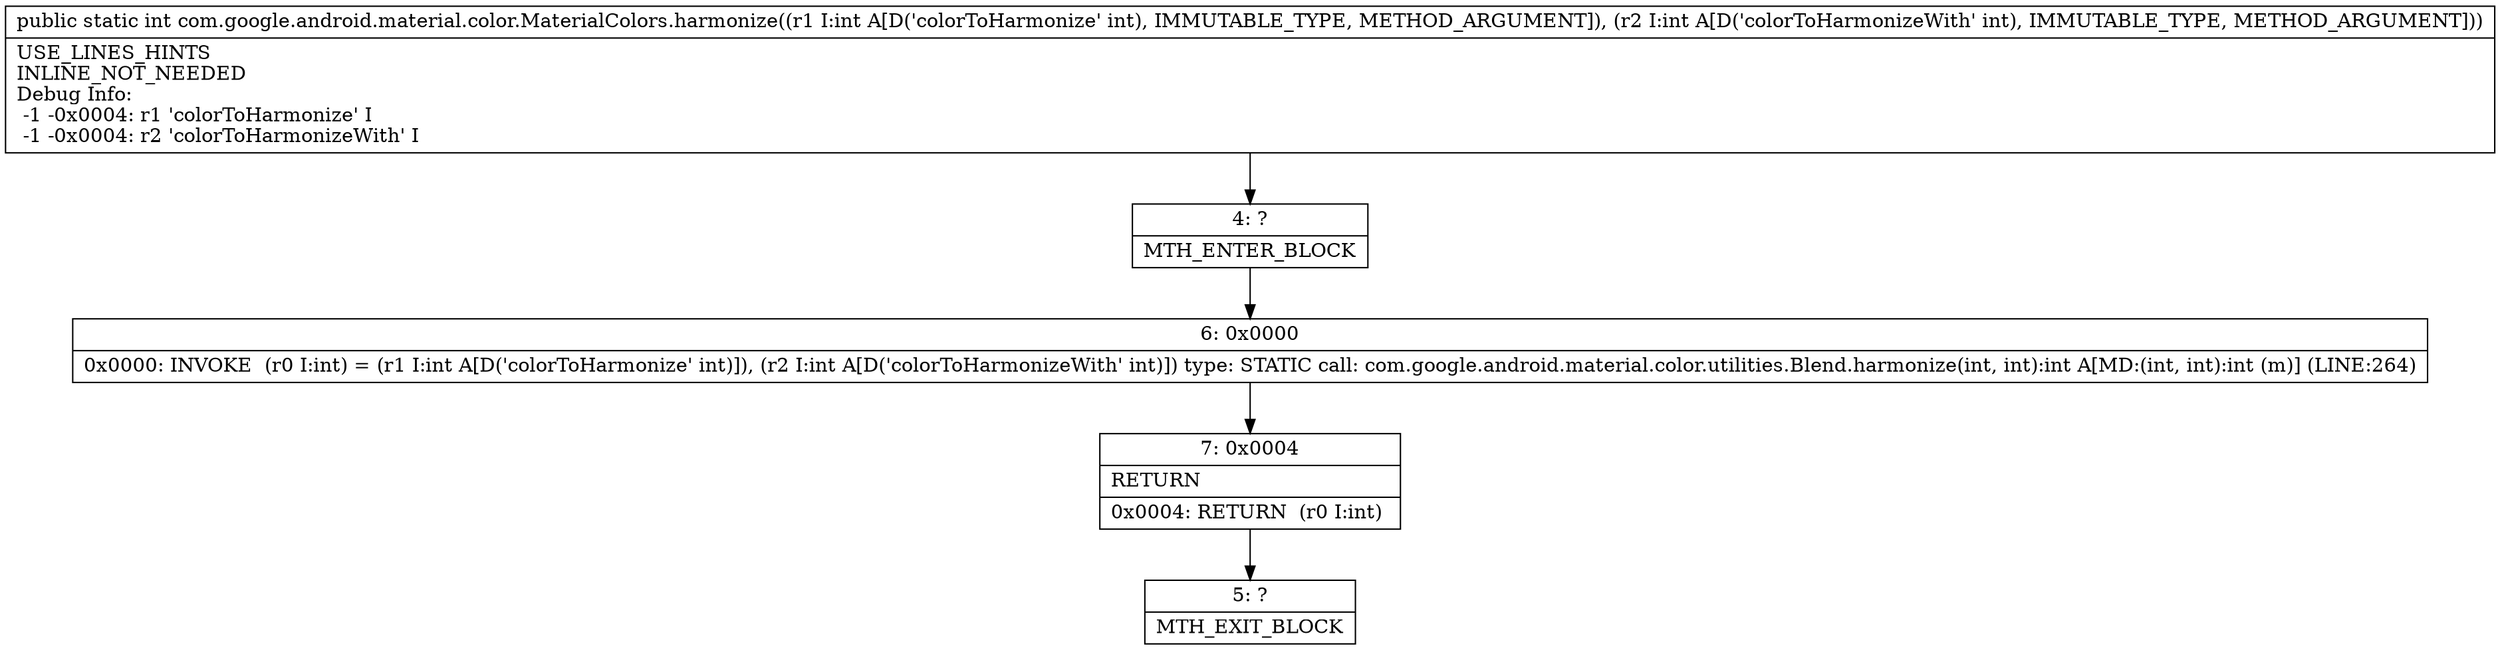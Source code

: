 digraph "CFG forcom.google.android.material.color.MaterialColors.harmonize(II)I" {
Node_4 [shape=record,label="{4\:\ ?|MTH_ENTER_BLOCK\l}"];
Node_6 [shape=record,label="{6\:\ 0x0000|0x0000: INVOKE  (r0 I:int) = (r1 I:int A[D('colorToHarmonize' int)]), (r2 I:int A[D('colorToHarmonizeWith' int)]) type: STATIC call: com.google.android.material.color.utilities.Blend.harmonize(int, int):int A[MD:(int, int):int (m)] (LINE:264)\l}"];
Node_7 [shape=record,label="{7\:\ 0x0004|RETURN\l|0x0004: RETURN  (r0 I:int) \l}"];
Node_5 [shape=record,label="{5\:\ ?|MTH_EXIT_BLOCK\l}"];
MethodNode[shape=record,label="{public static int com.google.android.material.color.MaterialColors.harmonize((r1 I:int A[D('colorToHarmonize' int), IMMUTABLE_TYPE, METHOD_ARGUMENT]), (r2 I:int A[D('colorToHarmonizeWith' int), IMMUTABLE_TYPE, METHOD_ARGUMENT]))  | USE_LINES_HINTS\lINLINE_NOT_NEEDED\lDebug Info:\l  \-1 \-0x0004: r1 'colorToHarmonize' I\l  \-1 \-0x0004: r2 'colorToHarmonizeWith' I\l}"];
MethodNode -> Node_4;Node_4 -> Node_6;
Node_6 -> Node_7;
Node_7 -> Node_5;
}

